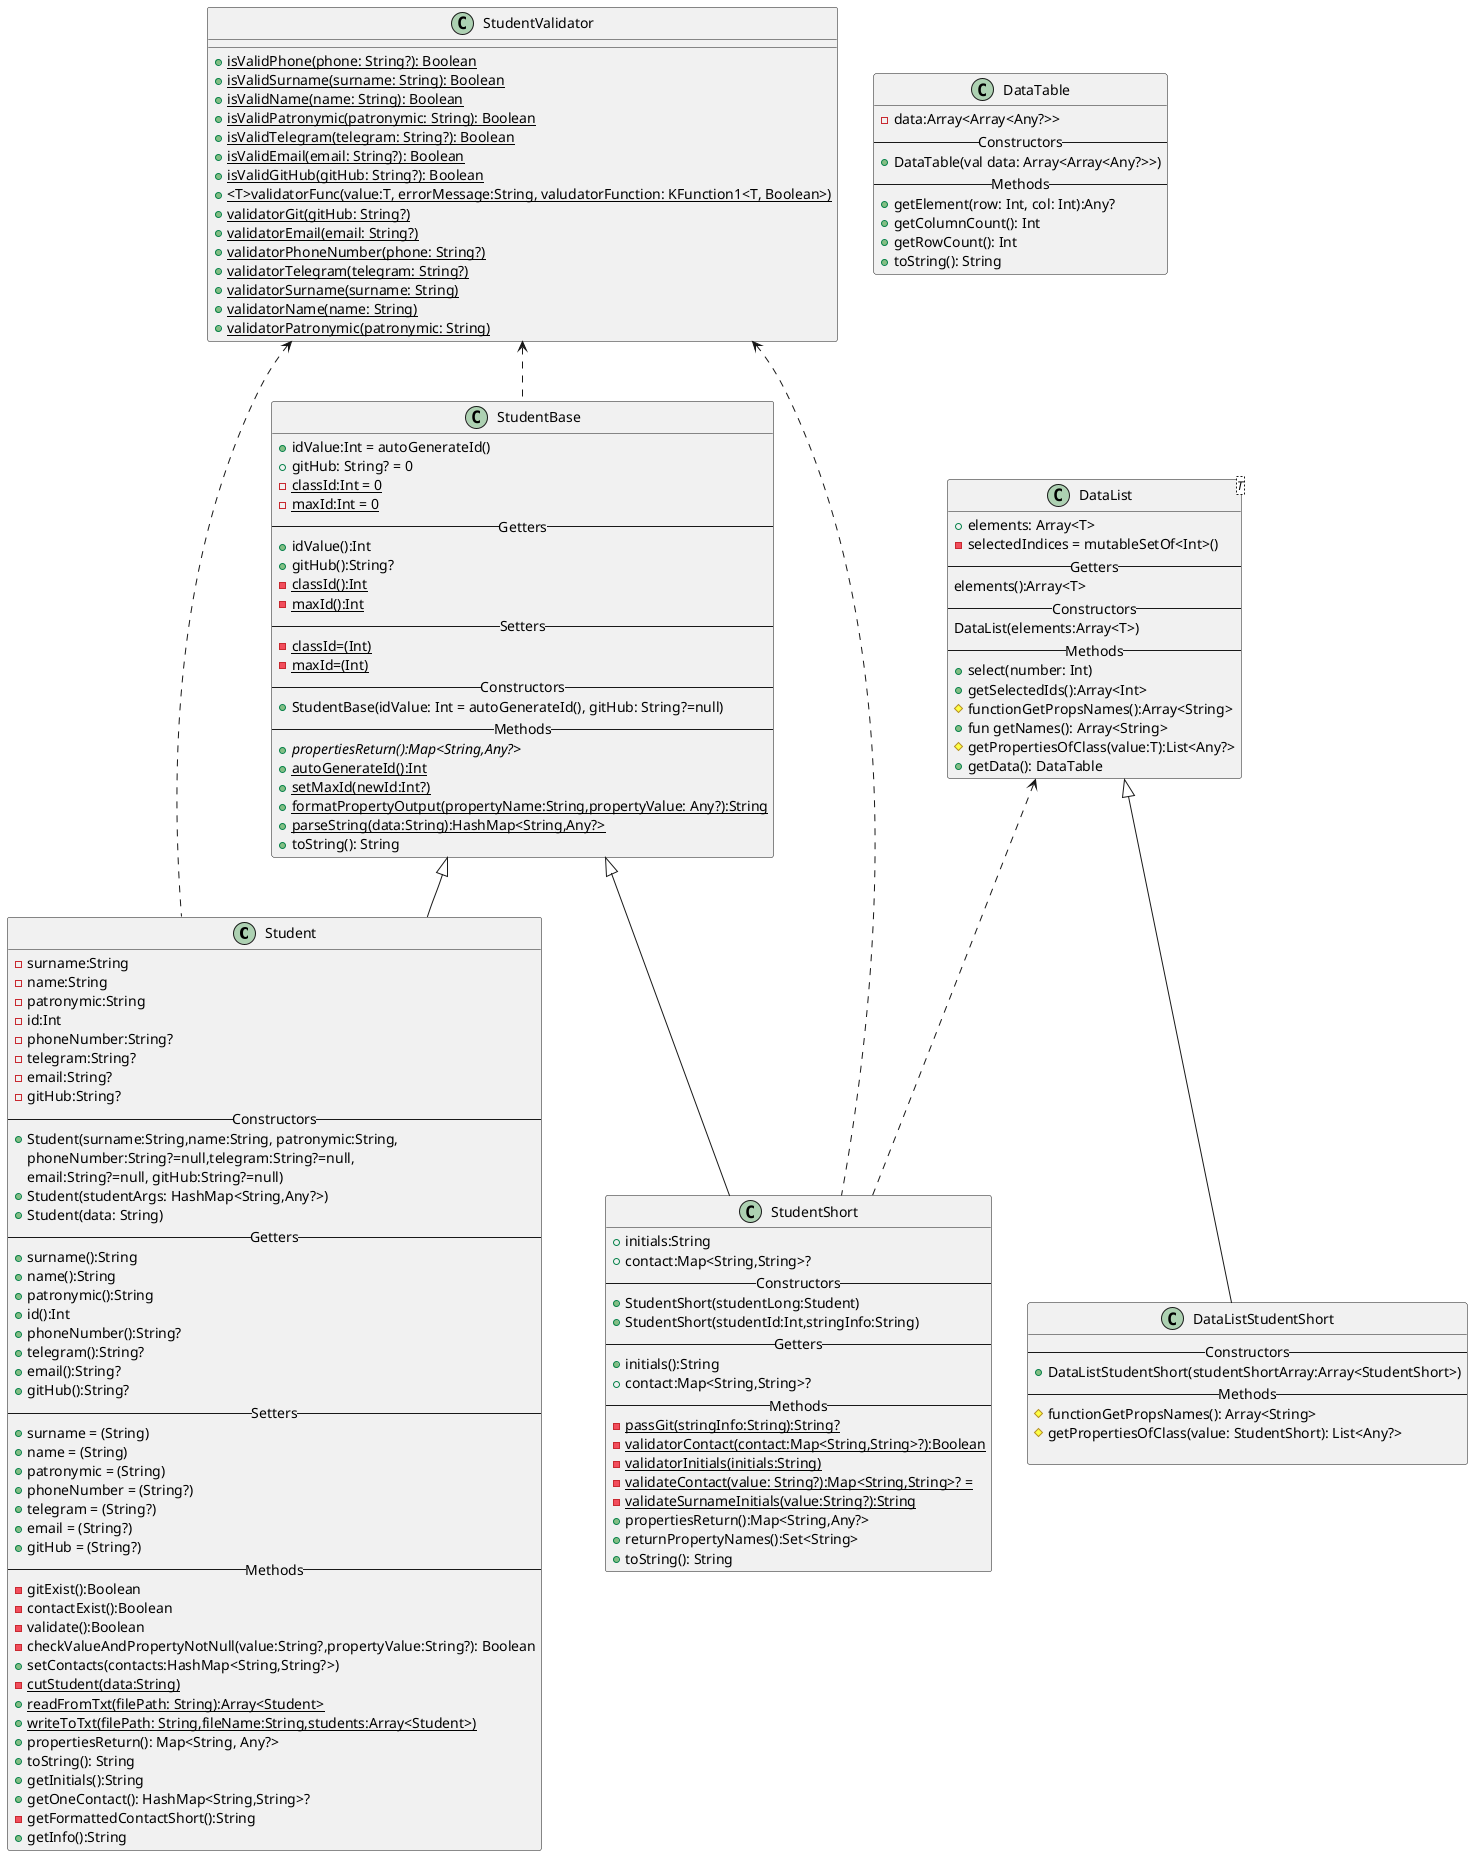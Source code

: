 @startuml
'https://plantuml.com/class-diagram

class Student
{
    -surname:String
    -name:String
    -patronymic:String
    -id:Int
    -phoneNumber:String?
    -telegram:String?
    -email:String?
    -gitHub:String?
    --Constructors--
    +Student(surname:String,name:String, patronymic:String,
       phoneNumber:String?=null,telegram:String?=null,
       email:String?=null, gitHub:String?=null)
    +Student(studentArgs: HashMap<String,Any?>)
    +Student(data: String)
    --Getters--
    +surname():String
    +name():String
    +patronymic():String
    +id():Int
    +phoneNumber():String?
    +telegram():String?
    +email():String?
    +gitHub():String?
    --Setters--
    +surname = (String)
    +name = (String)
    +patronymic = (String)
    +phoneNumber = (String?)
    +telegram = (String?)
    +email = (String?)
    +gitHub = (String?)
    --Methods--
    -gitExist():Boolean
    -contactExist():Boolean
    -validate():Boolean
    -checkValueAndPropertyNotNull(value:String?,propertyValue:String?): Boolean
    +setContacts(contacts:HashMap<String,String?>)
    -{static}cutStudent(data:String)
    +{static}readFromTxt(filePath: String):Array<Student>
    +{static}writeToTxt(filePath: String,fileName:String,students:Array<Student>)
    +propertiesReturn(): Map<String, Any?>
    +toString(): String
    +getInitials():String
    +getOneContact(): HashMap<String,String>?
    -getFormattedContactShort():String
    +getInfo():String
}

class StudentBase{
    +idValue:Int = autoGenerateId()
    +gitHub: String? = 0
    -{static} classId:Int = 0
    -{static} maxId:Int = 0
    --Getters--
    +idValue():Int
    +gitHub():String?
    -{static} classId():Int
    -{static} maxId():Int
    --Setters--
    -{static} classId=(Int)
    -{static} maxId=(Int)
    --Constructors--
    +StudentBase(idValue: Int = autoGenerateId(), gitHub: String?=null)
    --Methods--
    +{abstract}propertiesReturn():Map<String,Any?>
    +{static}autoGenerateId():Int
    +{static}setMaxId(newId:Int?)
    +{static}formatPropertyOutput(propertyName:String,propertyValue: Any?):String
    +{static}parseString(data:String):HashMap<String,Any?>
    +toString(): String
}


class StudentShort{
     +initials:String
     +contact:Map<String,String>?
     --Constructors--
     +StudentShort(studentLong:Student)
     +StudentShort(studentId:Int,stringInfo:String)
     --Getters--
     +initials():String
     +contact:Map<String,String>?
     --Methods--
     -{static}passGit(stringInfo:String):String?
     -{static}validatorContact(contact:Map<String,String>?):Boolean
     -{static}validatorInitials(initials:String)
     -{static}validateContact(value: String?):Map<String,String>? =
     -{static}validateSurnameInitials(value:String?):String
     +propertiesReturn():Map<String,Any?>
     +returnPropertyNames():Set<String>
     +toString(): String
}

class StudentValidator{
        +{static} isValidPhone(phone: String?): Boolean
        +{static} isValidSurname(surname: String): Boolean
        +{static} isValidName(name: String): Boolean
        +{static} isValidPatronymic(patronymic: String): Boolean
        +{static} isValidTelegram(telegram: String?): Boolean
        +{static} isValidEmail(email: String?): Boolean
        +{static} isValidGitHub(gitHub: String?): Boolean
        +{static} <T>validatorFunc(value:T, errorMessage:String, valudatorFunction: KFunction1<T, Boolean>)
        +{static} validatorGit(gitHub: String?)
        +{static} validatorEmail(email: String?)
        +{static} validatorPhoneNumber(phone: String?)
        +{static} validatorTelegram(telegram: String?)
        +{static} validatorSurname(surname: String)
        +{static} validatorName(name: String)
        +{static} validatorPatronymic(patronymic: String)
}

class DataTable{
    -data:Array<Array<Any?>>
    --Constructors--
    +DataTable(val data: Array<Array<Any?>>)
    --Methods--
    +getElement(row: Int, col: Int):Any?
    +getColumnCount(): Int
    +getRowCount(): Int
    +toString(): String
}

class DataList<T>{
    +elements: Array<T>
    -selectedIndices = mutableSetOf<Int>()
    --Getters--
    elements():Array<T>
    --Constructors--
    DataList(elements:Array<T>)
    --Methods--
    +select(number: Int)
    +getSelectedIds():Array<Int>
    #functionGetPropsNames():Array<String>
    +fun getNames(): Array<String>
    #getPropertiesOfClass(value:T):List<Any?>
    +getData(): DataTable
}

class DataListStudentShort{
    --Constructors--
    +DataListStudentShort(studentShortArray:Array<StudentShort>)
    --Methods--
    #functionGetPropsNames(): Array<String>
    #getPropertiesOfClass(value: StudentShort): List<Any?>

}

StudentValidator <.. Student
StudentValidator <.. StudentBase
StudentValidator <.. StudentShort
StudentBase<|-- Student
StudentBase<|--StudentShort

DataList <|-- DataListStudentShort
DataList <.. StudentShort
@enduml